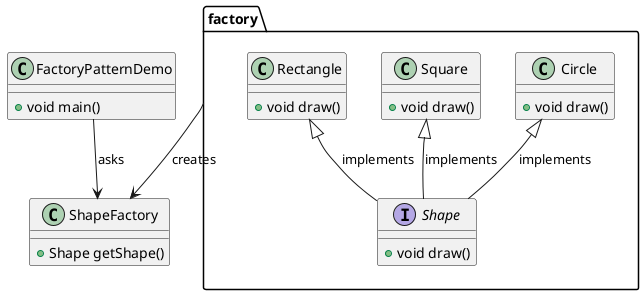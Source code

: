 @startuml

package factory {

    interface Shape {
        +void draw()
    }

    class Circle {
        +void draw()
    }

    class Square {
        +void draw()
    }

    class Rectangle {
        +void draw()
    }

    Circle <|-- Shape: implements
    Square <|-- Shape: implements
    Rectangle <|-- Shape: implements

}

class ShapeFactory {
    +Shape getShape()
}

factory --> ShapeFactory: creates

class FactoryPatternDemo {
    +void main()
}

FactoryPatternDemo --> ShapeFactory: asks


@enduml